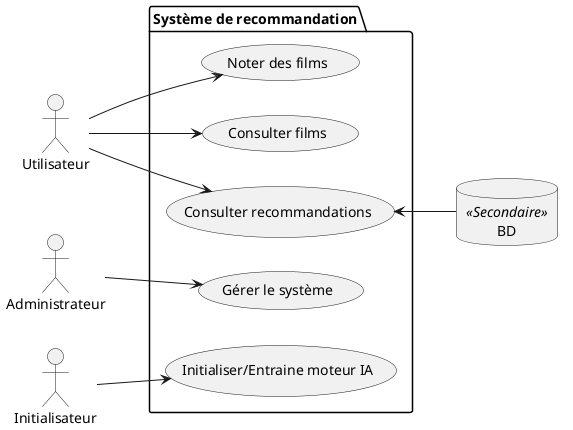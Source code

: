 @startuml
left to right direction

actor Utilisateur as User
actor Administrateur as Admin
actor Initialisateur as Init
database BD as BD <<Secondaire>>

package "Système de recommandation" {
    usecase "Consulter recommandations" as UC1
    usecase "Noter des films" as UC2
    usecase "Consulter films" as UC3
    usecase "Initialiser/Entraine moteur IA" as UC6
    usecase "Gérer le système" as UC7

}

User --> UC1
User --> UC2
User --> UC3

Admin --> UC7

Init --> UC6

UC1 <-- BD
@enduml